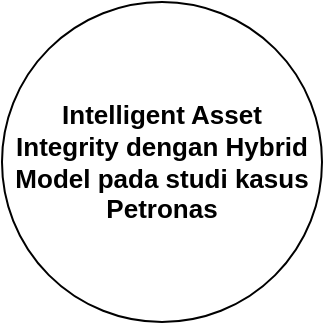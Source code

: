 <mxfile version="20.7.4" type="device"><diagram id="l5Jiu-YiMJ0IelKw7n1c" name="Halaman-1"><mxGraphModel dx="880" dy="452" grid="1" gridSize="10" guides="1" tooltips="1" connect="1" arrows="1" fold="1" page="1" pageScale="1" pageWidth="827" pageHeight="1169" math="0" shadow="0"><root><mxCell id="0"/><mxCell id="1" parent="0"/><mxCell id="EP6SpJ0N-MpoPDAl4xDR-1" value="&lt;b style=&quot;font-size: 13px;&quot;&gt;Intelligent Asset &lt;br&gt;Integrity dengan Hybrid Model pada studi kasus Petronas&lt;/b&gt;" style="ellipse;whiteSpace=wrap;html=1;aspect=fixed;" vertex="1" parent="1"><mxGeometry x="180" y="120" width="160" height="160" as="geometry"/></mxCell></root></mxGraphModel></diagram></mxfile>